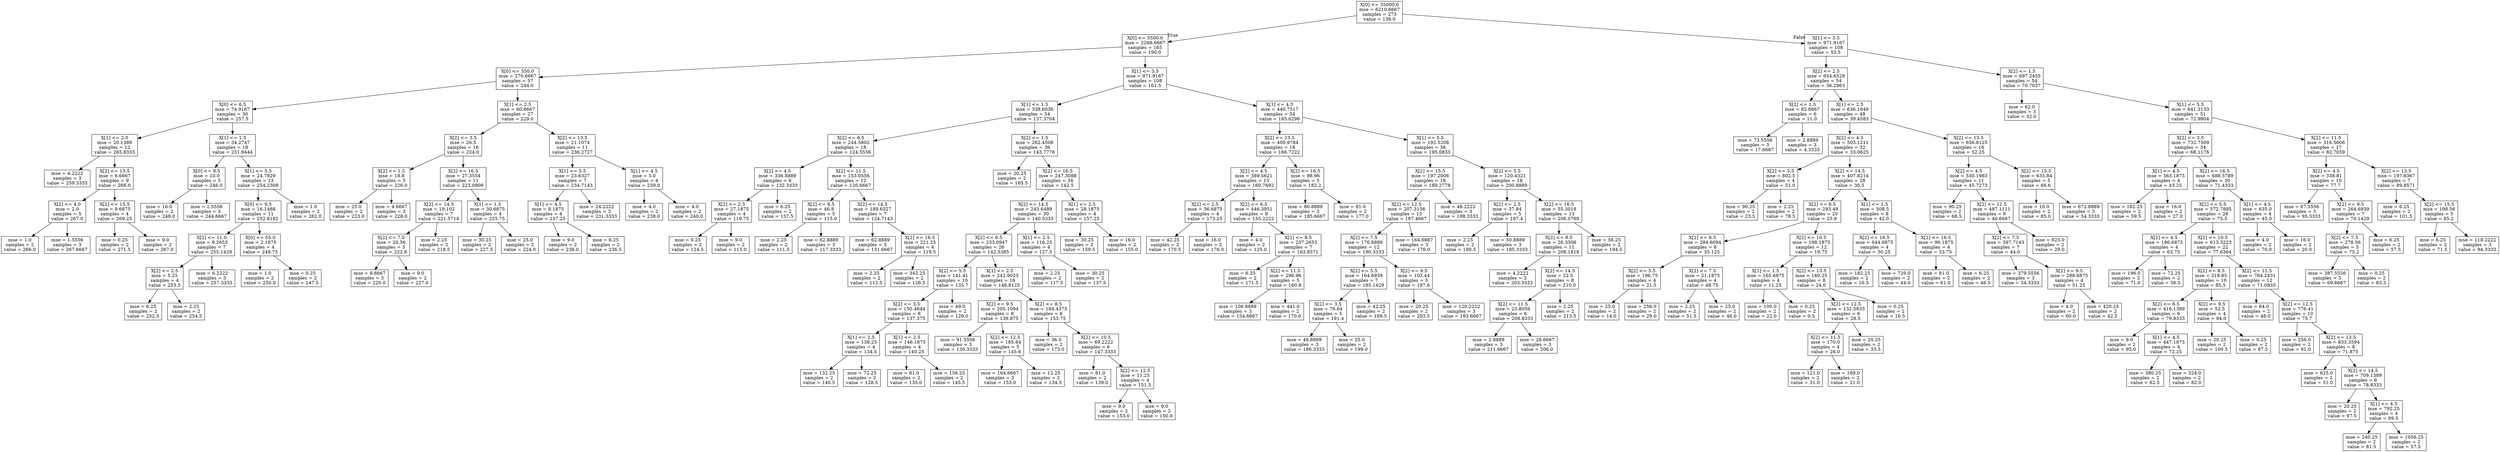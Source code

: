 digraph Tree {
node [shape=box] ;
0 [label="X[0] <= 35000.0\nmse = 6210.6667\nsamples = 273\nvalue = 136.0"] ;
1 [label="X[0] <= 5500.0\nmse = 2268.6667\nsamples = 165\nvalue = 190.0"] ;
0 -> 1 [labeldistance=2.5, labelangle=45, headlabel="True"] ;
2 [label="X[0] <= 550.0\nmse = 270.6667\nsamples = 57\nvalue = 244.0"] ;
1 -> 2 ;
3 [label="X[0] <= 6.5\nmse = 74.9167\nsamples = 30\nvalue = 257.5"] ;
2 -> 3 ;
4 [label="X[1] <= 2.0\nmse = 20.1389\nsamples = 12\nvalue = 265.8333"] ;
3 -> 4 ;
5 [label="mse = 4.2222\nsamples = 3\nvalue = 259.3333"] ;
4 -> 5 ;
6 [label="X[2] <= 13.5\nmse = 6.6667\nsamples = 9\nvalue = 268.0"] ;
4 -> 6 ;
7 [label="X[2] <= 4.0\nmse = 2.0\nsamples = 5\nvalue = 267.0"] ;
6 -> 7 ;
8 [label="mse = 1.0\nsamples = 2\nvalue = 266.0"] ;
7 -> 8 ;
9 [label="mse = 1.5556\nsamples = 3\nvalue = 267.6667"] ;
7 -> 9 ;
10 [label="X[2] <= 15.5\nmse = 9.6875\nsamples = 4\nvalue = 269.25"] ;
6 -> 10 ;
11 [label="mse = 0.25\nsamples = 2\nvalue = 271.5"] ;
10 -> 11 ;
12 [label="mse = 9.0\nsamples = 2\nvalue = 267.0"] ;
10 -> 12 ;
13 [label="X[1] <= 1.5\nmse = 34.2747\nsamples = 18\nvalue = 251.9444"] ;
3 -> 13 ;
14 [label="X[0] <= 9.5\nmse = 10.0\nsamples = 5\nvalue = 246.0"] ;
13 -> 14 ;
15 [label="mse = 16.0\nsamples = 2\nvalue = 248.0"] ;
14 -> 15 ;
16 [label="mse = 1.5556\nsamples = 3\nvalue = 244.6667"] ;
14 -> 16 ;
17 [label="X[1] <= 5.5\nmse = 24.7929\nsamples = 13\nvalue = 254.2308"] ;
13 -> 17 ;
18 [label="X[0] <= 9.5\nmse = 16.1488\nsamples = 11\nvalue = 252.8182"] ;
17 -> 18 ;
19 [label="X[2] <= 11.0\nmse = 9.2653\nsamples = 7\nvalue = 255.1429"] ;
18 -> 19 ;
20 [label="X[2] <= 2.5\nmse = 5.25\nsamples = 4\nvalue = 253.5"] ;
19 -> 20 ;
21 [label="mse = 6.25\nsamples = 2\nvalue = 252.5"] ;
20 -> 21 ;
22 [label="mse = 2.25\nsamples = 2\nvalue = 254.5"] ;
20 -> 22 ;
23 [label="mse = 6.2222\nsamples = 3\nvalue = 257.3333"] ;
19 -> 23 ;
24 [label="X[0] <= 55.0\nmse = 2.1875\nsamples = 4\nvalue = 248.75"] ;
18 -> 24 ;
25 [label="mse = 1.0\nsamples = 2\nvalue = 250.0"] ;
24 -> 25 ;
26 [label="mse = 0.25\nsamples = 2\nvalue = 247.5"] ;
24 -> 26 ;
27 [label="mse = 1.0\nsamples = 2\nvalue = 262.0"] ;
17 -> 27 ;
28 [label="X[1] <= 2.5\nmse = 60.6667\nsamples = 27\nvalue = 229.0"] ;
2 -> 28 ;
29 [label="X[2] <= 3.5\nmse = 26.5\nsamples = 16\nvalue = 224.0"] ;
28 -> 29 ;
30 [label="X[2] <= 1.5\nmse = 18.8\nsamples = 5\nvalue = 226.0"] ;
29 -> 30 ;
31 [label="mse = 25.0\nsamples = 2\nvalue = 223.0"] ;
30 -> 31 ;
32 [label="mse = 4.6667\nsamples = 3\nvalue = 228.0"] ;
30 -> 32 ;
33 [label="X[2] <= 16.5\nmse = 27.3554\nsamples = 11\nvalue = 223.0909"] ;
29 -> 33 ;
34 [label="X[2] <= 14.5\nmse = 19.102\nsamples = 7\nvalue = 221.5714"] ;
33 -> 34 ;
35 [label="X[2] <= 7.0\nmse = 20.56\nsamples = 5\nvalue = 222.8"] ;
34 -> 35 ;
36 [label="mse = 8.6667\nsamples = 3\nvalue = 220.0"] ;
35 -> 36 ;
37 [label="mse = 9.0\nsamples = 2\nvalue = 227.0"] ;
35 -> 37 ;
38 [label="mse = 2.25\nsamples = 2\nvalue = 218.5"] ;
34 -> 38 ;
39 [label="X[1] <= 1.5\nmse = 30.6875\nsamples = 4\nvalue = 225.75"] ;
33 -> 39 ;
40 [label="mse = 30.25\nsamples = 2\nvalue = 227.5"] ;
39 -> 40 ;
41 [label="mse = 25.0\nsamples = 2\nvalue = 224.0"] ;
39 -> 41 ;
42 [label="X[2] <= 13.5\nmse = 21.1074\nsamples = 11\nvalue = 236.2727"] ;
28 -> 42 ;
43 [label="X[1] <= 5.5\nmse = 23.6327\nsamples = 7\nvalue = 234.7143"] ;
42 -> 43 ;
44 [label="X[1] <= 4.5\nmse = 8.1875\nsamples = 4\nvalue = 237.25"] ;
43 -> 44 ;
45 [label="mse = 9.0\nsamples = 2\nvalue = 238.0"] ;
44 -> 45 ;
46 [label="mse = 6.25\nsamples = 2\nvalue = 236.5"] ;
44 -> 46 ;
47 [label="mse = 24.2222\nsamples = 3\nvalue = 231.3333"] ;
43 -> 47 ;
48 [label="X[1] <= 4.5\nmse = 5.0\nsamples = 4\nvalue = 239.0"] ;
42 -> 48 ;
49 [label="mse = 4.0\nsamples = 2\nvalue = 238.0"] ;
48 -> 49 ;
50 [label="mse = 4.0\nsamples = 2\nvalue = 240.0"] ;
48 -> 50 ;
51 [label="X[1] <= 3.5\nmse = 971.9167\nsamples = 108\nvalue = 161.5"] ;
1 -> 51 ;
52 [label="X[1] <= 1.5\nmse = 338.6036\nsamples = 54\nvalue = 137.3704"] ;
51 -> 52 ;
53 [label="X[2] <= 6.5\nmse = 244.5802\nsamples = 18\nvalue = 124.5556"] ;
52 -> 53 ;
54 [label="X[2] <= 4.5\nmse = 336.8889\nsamples = 6\nvalue = 132.3333"] ;
53 -> 54 ;
55 [label="X[2] <= 2.5\nmse = 27.1875\nsamples = 4\nvalue = 119.75"] ;
54 -> 55 ;
56 [label="mse = 0.25\nsamples = 2\nvalue = 124.5"] ;
55 -> 56 ;
57 [label="mse = 9.0\nsamples = 2\nvalue = 115.0"] ;
55 -> 57 ;
58 [label="mse = 6.25\nsamples = 2\nvalue = 157.5"] ;
54 -> 58 ;
59 [label="X[2] <= 11.5\nmse = 153.0556\nsamples = 12\nvalue = 120.6667"] ;
53 -> 59 ;
60 [label="X[2] <= 8.5\nmse = 46.8\nsamples = 5\nvalue = 115.0"] ;
59 -> 60 ;
61 [label="mse = 2.25\nsamples = 2\nvalue = 111.5"] ;
60 -> 61 ;
62 [label="mse = 62.8889\nsamples = 3\nvalue = 117.3333"] ;
60 -> 62 ;
63 [label="X[2] <= 14.5\nmse = 189.6327\nsamples = 7\nvalue = 124.7143"] ;
59 -> 63 ;
64 [label="mse = 62.8889\nsamples = 3\nvalue = 131.6667"] ;
63 -> 64 ;
65 [label="X[2] <= 16.5\nmse = 221.25\nsamples = 4\nvalue = 119.5"] ;
63 -> 65 ;
66 [label="mse = 2.25\nsamples = 2\nvalue = 112.5"] ;
65 -> 66 ;
67 [label="mse = 342.25\nsamples = 2\nvalue = 126.5"] ;
65 -> 67 ;
68 [label="X[2] <= 1.5\nmse = 262.4506\nsamples = 36\nvalue = 143.7778"] ;
52 -> 68 ;
69 [label="mse = 20.25\nsamples = 2\nvalue = 165.5"] ;
68 -> 69 ;
70 [label="X[2] <= 16.5\nmse = 247.3088\nsamples = 34\nvalue = 142.5"] ;
68 -> 70 ;
71 [label="X[2] <= 14.5\nmse = 243.6489\nsamples = 30\nvalue = 140.5333"] ;
70 -> 71 ;
72 [label="X[2] <= 6.5\nmse = 233.0947\nsamples = 26\nvalue = 142.5385"] ;
71 -> 72 ;
73 [label="X[2] <= 5.5\nmse = 141.41\nsamples = 10\nvalue = 135.7"] ;
72 -> 73 ;
74 [label="X[2] <= 3.5\nmse = 150.4844\nsamples = 8\nvalue = 137.375"] ;
73 -> 74 ;
75 [label="X[1] <= 2.5\nmse = 138.25\nsamples = 4\nvalue = 134.5"] ;
74 -> 75 ;
76 [label="mse = 132.25\nsamples = 2\nvalue = 140.5"] ;
75 -> 76 ;
77 [label="mse = 72.25\nsamples = 2\nvalue = 128.5"] ;
75 -> 77 ;
78 [label="X[1] <= 2.5\nmse = 146.1875\nsamples = 4\nvalue = 140.25"] ;
74 -> 78 ;
79 [label="mse = 81.0\nsamples = 2\nvalue = 135.0"] ;
78 -> 79 ;
80 [label="mse = 156.25\nsamples = 2\nvalue = 145.5"] ;
78 -> 80 ;
81 [label="mse = 49.0\nsamples = 2\nvalue = 129.0"] ;
73 -> 81 ;
82 [label="X[1] <= 2.5\nmse = 242.9023\nsamples = 16\nvalue = 146.8125"] ;
72 -> 82 ;
83 [label="X[2] <= 9.5\nmse = 205.1094\nsamples = 8\nvalue = 139.875"] ;
82 -> 83 ;
84 [label="mse = 91.5556\nsamples = 3\nvalue = 130.3333"] ;
83 -> 84 ;
85 [label="X[2] <= 12.5\nmse = 185.84\nsamples = 5\nvalue = 145.6"] ;
83 -> 85 ;
86 [label="mse = 164.6667\nsamples = 3\nvalue = 153.0"] ;
85 -> 86 ;
87 [label="mse = 12.25\nsamples = 2\nvalue = 134.5"] ;
85 -> 87 ;
88 [label="X[2] <= 8.5\nmse = 184.4375\nsamples = 8\nvalue = 153.75"] ;
82 -> 88 ;
89 [label="mse = 36.0\nsamples = 2\nvalue = 173.0"] ;
88 -> 89 ;
90 [label="X[2] <= 10.5\nmse = 69.2222\nsamples = 6\nvalue = 147.3333"] ;
88 -> 90 ;
91 [label="mse = 81.0\nsamples = 2\nvalue = 139.0"] ;
90 -> 91 ;
92 [label="X[2] <= 12.5\nmse = 11.25\nsamples = 4\nvalue = 151.5"] ;
90 -> 92 ;
93 [label="mse = 9.0\nsamples = 2\nvalue = 153.0"] ;
92 -> 93 ;
94 [label="mse = 9.0\nsamples = 2\nvalue = 150.0"] ;
92 -> 94 ;
95 [label="X[1] <= 2.5\nmse = 116.25\nsamples = 4\nvalue = 127.5"] ;
71 -> 95 ;
96 [label="mse = 2.25\nsamples = 2\nvalue = 117.5"] ;
95 -> 96 ;
97 [label="mse = 30.25\nsamples = 2\nvalue = 137.5"] ;
95 -> 97 ;
98 [label="X[1] <= 2.5\nmse = 28.1875\nsamples = 4\nvalue = 157.25"] ;
70 -> 98 ;
99 [label="mse = 30.25\nsamples = 2\nvalue = 159.5"] ;
98 -> 99 ;
100 [label="mse = 16.0\nsamples = 2\nvalue = 155.0"] ;
98 -> 100 ;
101 [label="X[1] <= 4.5\nmse = 440.7517\nsamples = 54\nvalue = 185.6296"] ;
51 -> 101 ;
102 [label="X[2] <= 13.5\nmse = 400.9784\nsamples = 18\nvalue = 166.7222"] ;
101 -> 102 ;
103 [label="X[2] <= 4.5\nmse = 389.5621\nsamples = 13\nvalue = 160.7692"] ;
102 -> 103 ;
104 [label="X[2] <= 2.5\nmse = 36.6875\nsamples = 4\nvalue = 173.25"] ;
103 -> 104 ;
105 [label="mse = 42.25\nsamples = 2\nvalue = 170.5"] ;
104 -> 105 ;
106 [label="mse = 16.0\nsamples = 2\nvalue = 176.0"] ;
104 -> 106 ;
107 [label="X[2] <= 6.5\nmse = 446.3951\nsamples = 9\nvalue = 155.2222"] ;
103 -> 107 ;
108 [label="mse = 4.0\nsamples = 2\nvalue = 125.0"] ;
107 -> 108 ;
109 [label="X[2] <= 8.5\nmse = 237.2653\nsamples = 7\nvalue = 163.8571"] ;
107 -> 109 ;
110 [label="mse = 6.25\nsamples = 2\nvalue = 171.5"] ;
109 -> 110 ;
111 [label="X[2] <= 11.5\nmse = 296.96\nsamples = 5\nvalue = 160.8"] ;
109 -> 111 ;
112 [label="mse = 106.8889\nsamples = 3\nvalue = 154.6667"] ;
111 -> 112 ;
113 [label="mse = 441.0\nsamples = 2\nvalue = 170.0"] ;
111 -> 113 ;
114 [label="X[2] <= 16.5\nmse = 98.96\nsamples = 5\nvalue = 182.2"] ;
102 -> 114 ;
115 [label="mse = 80.8889\nsamples = 3\nvalue = 185.6667"] ;
114 -> 115 ;
116 [label="mse = 81.0\nsamples = 2\nvalue = 177.0"] ;
114 -> 116 ;
117 [label="X[1] <= 5.5\nmse = 192.5208\nsamples = 36\nvalue = 195.0833"] ;
101 -> 117 ;
118 [label="X[2] <= 15.5\nmse = 197.2006\nsamples = 18\nvalue = 189.2778"] ;
117 -> 118 ;
119 [label="X[2] <= 12.5\nmse = 207.3156\nsamples = 15\nvalue = 187.4667"] ;
118 -> 119 ;
120 [label="X[2] <= 7.5\nmse = 176.8889\nsamples = 12\nvalue = 190.3333"] ;
119 -> 120 ;
121 [label="X[2] <= 5.5\nmse = 164.6939\nsamples = 7\nvalue = 185.1429"] ;
120 -> 121 ;
122 [label="X[2] <= 3.5\nmse = 76.64\nsamples = 5\nvalue = 191.4"] ;
121 -> 122 ;
123 [label="mse = 46.8889\nsamples = 3\nvalue = 186.3333"] ;
122 -> 123 ;
124 [label="mse = 25.0\nsamples = 2\nvalue = 199.0"] ;
122 -> 124 ;
125 [label="mse = 42.25\nsamples = 2\nvalue = 169.5"] ;
121 -> 125 ;
126 [label="X[2] <= 9.5\nmse = 103.44\nsamples = 5\nvalue = 197.6"] ;
120 -> 126 ;
127 [label="mse = 20.25\nsamples = 2\nvalue = 203.5"] ;
126 -> 127 ;
128 [label="mse = 120.2222\nsamples = 3\nvalue = 193.6667"] ;
126 -> 128 ;
129 [label="mse = 164.6667\nsamples = 3\nvalue = 176.0"] ;
119 -> 129 ;
130 [label="mse = 48.2222\nsamples = 3\nvalue = 198.3333"] ;
118 -> 130 ;
131 [label="X[2] <= 5.5\nmse = 120.4321\nsamples = 18\nvalue = 200.8889"] ;
117 -> 131 ;
132 [label="X[2] <= 2.5\nmse = 37.84\nsamples = 5\nvalue = 187.4"] ;
131 -> 132 ;
133 [label="mse = 2.25\nsamples = 2\nvalue = 190.5"] ;
132 -> 133 ;
134 [label="mse = 50.8889\nsamples = 3\nvalue = 185.3333"] ;
132 -> 134 ;
135 [label="X[2] <= 16.5\nmse = 55.3018\nsamples = 13\nvalue = 206.0769"] ;
131 -> 135 ;
136 [label="X[2] <= 8.5\nmse = 26.3306\nsamples = 11\nvalue = 208.1818"] ;
135 -> 136 ;
137 [label="mse = 4.2222\nsamples = 3\nvalue = 203.3333"] ;
136 -> 137 ;
138 [label="X[2] <= 14.5\nmse = 22.5\nsamples = 8\nvalue = 210.0"] ;
136 -> 138 ;
139 [label="X[2] <= 11.5\nmse = 23.8056\nsamples = 6\nvalue = 208.8333"] ;
138 -> 139 ;
140 [label="mse = 2.8889\nsamples = 3\nvalue = 211.6667"] ;
139 -> 140 ;
141 [label="mse = 28.6667\nsamples = 3\nvalue = 206.0"] ;
139 -> 141 ;
142 [label="mse = 2.25\nsamples = 2\nvalue = 213.5"] ;
138 -> 142 ;
143 [label="mse = 56.25\nsamples = 2\nvalue = 194.5"] ;
135 -> 143 ;
144 [label="X[1] <= 3.5\nmse = 971.9167\nsamples = 108\nvalue = 53.5"] ;
0 -> 144 [labeldistance=2.5, labelangle=-45, headlabel="False"] ;
145 [label="X[2] <= 2.5\nmse = 654.6529\nsamples = 54\nvalue = 36.2963"] ;
144 -> 145 ;
146 [label="X[2] <= 1.5\nmse = 82.6667\nsamples = 6\nvalue = 11.0"] ;
145 -> 146 ;
147 [label="mse = 73.5556\nsamples = 3\nvalue = 17.6667"] ;
146 -> 147 ;
148 [label="mse = 2.8889\nsamples = 3\nvalue = 4.3333"] ;
146 -> 148 ;
149 [label="X[1] <= 2.5\nmse = 636.1649\nsamples = 48\nvalue = 39.4583"] ;
145 -> 149 ;
150 [label="X[2] <= 4.5\nmse = 503.1211\nsamples = 32\nvalue = 33.0625"] ;
149 -> 150 ;
151 [label="X[2] <= 3.5\nmse = 802.5\nsamples = 4\nvalue = 51.0"] ;
150 -> 151 ;
152 [label="mse = 90.25\nsamples = 2\nvalue = 23.5"] ;
151 -> 152 ;
153 [label="mse = 2.25\nsamples = 2\nvalue = 78.5"] ;
151 -> 153 ;
154 [label="X[2] <= 14.5\nmse = 407.8214\nsamples = 28\nvalue = 30.5"] ;
150 -> 154 ;
155 [label="X[2] <= 8.5\nmse = 293.49\nsamples = 20\nvalue = 25.9"] ;
154 -> 155 ;
156 [label="X[2] <= 6.5\nmse = 294.6094\nsamples = 8\nvalue = 35.125"] ;
155 -> 156 ;
157 [label="X[2] <= 5.5\nmse = 196.75\nsamples = 4\nvalue = 21.5"] ;
156 -> 157 ;
158 [label="mse = 25.0\nsamples = 2\nvalue = 14.0"] ;
157 -> 158 ;
159 [label="mse = 256.0\nsamples = 2\nvalue = 29.0"] ;
157 -> 159 ;
160 [label="X[2] <= 7.5\nmse = 21.1875\nsamples = 4\nvalue = 48.75"] ;
156 -> 160 ;
161 [label="mse = 2.25\nsamples = 2\nvalue = 51.5"] ;
160 -> 161 ;
162 [label="mse = 25.0\nsamples = 2\nvalue = 46.0"] ;
160 -> 162 ;
163 [label="X[2] <= 10.5\nmse = 198.1875\nsamples = 12\nvalue = 19.75"] ;
155 -> 163 ;
164 [label="X[1] <= 1.5\nmse = 165.6875\nsamples = 4\nvalue = 11.25"] ;
163 -> 164 ;
165 [label="mse = 100.0\nsamples = 2\nvalue = 22.0"] ;
164 -> 165 ;
166 [label="mse = 0.25\nsamples = 2\nvalue = 0.5"] ;
164 -> 166 ;
167 [label="X[2] <= 13.5\nmse = 160.25\nsamples = 8\nvalue = 24.0"] ;
163 -> 167 ;
168 [label="X[2] <= 12.5\nmse = 132.5833\nsamples = 6\nvalue = 28.5"] ;
167 -> 168 ;
169 [label="X[2] <= 11.5\nmse = 170.0\nsamples = 4\nvalue = 26.0"] ;
168 -> 169 ;
170 [label="mse = 121.0\nsamples = 2\nvalue = 31.0"] ;
169 -> 170 ;
171 [label="mse = 169.0\nsamples = 2\nvalue = 21.0"] ;
169 -> 171 ;
172 [label="mse = 20.25\nsamples = 2\nvalue = 33.5"] ;
168 -> 172 ;
173 [label="mse = 0.25\nsamples = 2\nvalue = 10.5"] ;
167 -> 173 ;
174 [label="X[1] <= 1.5\nmse = 508.5\nsamples = 8\nvalue = 42.0"] ;
154 -> 174 ;
175 [label="X[2] <= 16.5\nmse = 644.6875\nsamples = 4\nvalue = 30.25"] ;
174 -> 175 ;
176 [label="mse = 182.25\nsamples = 2\nvalue = 16.5"] ;
175 -> 176 ;
177 [label="mse = 729.0\nsamples = 2\nvalue = 44.0"] ;
175 -> 177 ;
178 [label="X[2] <= 16.5\nmse = 96.1875\nsamples = 4\nvalue = 53.75"] ;
174 -> 178 ;
179 [label="mse = 81.0\nsamples = 2\nvalue = 61.0"] ;
178 -> 179 ;
180 [label="mse = 6.25\nsamples = 2\nvalue = 46.5"] ;
178 -> 180 ;
181 [label="X[2] <= 13.5\nmse = 656.8125\nsamples = 16\nvalue = 52.25"] ;
149 -> 181 ;
182 [label="X[2] <= 4.5\nmse = 530.1983\nsamples = 11\nvalue = 45.7273"] ;
181 -> 182 ;
183 [label="mse = 90.25\nsamples = 2\nvalue = 68.5"] ;
182 -> 183 ;
184 [label="X[2] <= 11.5\nmse = 487.1111\nsamples = 9\nvalue = 40.6667"] ;
182 -> 184 ;
185 [label="X[2] <= 7.5\nmse = 397.7143\nsamples = 7\nvalue = 44.0"] ;
184 -> 185 ;
186 [label="mse = 379.5556\nsamples = 3\nvalue = 34.3333"] ;
185 -> 186 ;
187 [label="X[2] <= 9.5\nmse = 288.6875\nsamples = 4\nvalue = 51.25"] ;
185 -> 187 ;
188 [label="mse = 4.0\nsamples = 2\nvalue = 60.0"] ;
187 -> 188 ;
189 [label="mse = 420.25\nsamples = 2\nvalue = 42.5"] ;
187 -> 189 ;
190 [label="mse = 625.0\nsamples = 2\nvalue = 29.0"] ;
184 -> 190 ;
191 [label="X[2] <= 15.5\nmse = 635.84\nsamples = 5\nvalue = 66.6"] ;
181 -> 191 ;
192 [label="mse = 16.0\nsamples = 2\nvalue = 85.0"] ;
191 -> 192 ;
193 [label="mse = 672.8889\nsamples = 3\nvalue = 54.3333"] ;
191 -> 193 ;
194 [label="X[2] <= 1.5\nmse = 697.2455\nsamples = 54\nvalue = 70.7037"] ;
144 -> 194 ;
195 [label="mse = 62.0\nsamples = 3\nvalue = 32.0"] ;
194 -> 195 ;
196 [label="X[1] <= 5.5\nmse = 641.3133\nsamples = 51\nvalue = 72.9804"] ;
194 -> 196 ;
197 [label="X[2] <= 3.5\nmse = 732.7509\nsamples = 34\nvalue = 68.1176"] ;
196 -> 197 ;
198 [label="X[1] <= 4.5\nmse = 363.1875\nsamples = 4\nvalue = 43.25"] ;
197 -> 198 ;
199 [label="mse = 182.25\nsamples = 2\nvalue = 59.5"] ;
198 -> 199 ;
200 [label="mse = 16.0\nsamples = 2\nvalue = 27.0"] ;
198 -> 200 ;
201 [label="X[2] <= 16.5\nmse = 688.5789\nsamples = 30\nvalue = 71.4333"] ;
197 -> 201 ;
202 [label="X[2] <= 5.5\nmse = 572.7885\nsamples = 26\nvalue = 75.5"] ;
201 -> 202 ;
203 [label="X[2] <= 4.5\nmse = 186.6875\nsamples = 4\nvalue = 63.75"] ;
202 -> 203 ;
204 [label="mse = 196.0\nsamples = 2\nvalue = 71.0"] ;
203 -> 204 ;
205 [label="mse = 72.25\nsamples = 2\nvalue = 56.5"] ;
203 -> 205 ;
206 [label="X[2] <= 10.5\nmse = 613.3223\nsamples = 22\nvalue = 77.6364"] ;
202 -> 206 ;
207 [label="X[2] <= 8.5\nmse = 318.85\nsamples = 10\nvalue = 85.5"] ;
206 -> 207 ;
208 [label="X[2] <= 6.5\nmse = 416.1389\nsamples = 6\nvalue = 79.8333"] ;
207 -> 208 ;
209 [label="mse = 9.0\nsamples = 2\nvalue = 95.0"] ;
208 -> 209 ;
210 [label="X[1] <= 4.5\nmse = 447.1875\nsamples = 4\nvalue = 72.25"] ;
208 -> 210 ;
211 [label="mse = 380.25\nsamples = 2\nvalue = 62.5"] ;
210 -> 211 ;
212 [label="mse = 324.0\nsamples = 2\nvalue = 82.0"] ;
210 -> 212 ;
213 [label="X[2] <= 9.5\nmse = 52.5\nsamples = 4\nvalue = 94.0"] ;
207 -> 213 ;
214 [label="mse = 20.25\nsamples = 2\nvalue = 100.5"] ;
213 -> 214 ;
215 [label="mse = 0.25\nsamples = 2\nvalue = 87.5"] ;
213 -> 215 ;
216 [label="X[2] <= 11.5\nmse = 764.2431\nsamples = 12\nvalue = 71.0833"] ;
206 -> 216 ;
217 [label="mse = 64.0\nsamples = 2\nvalue = 48.0"] ;
216 -> 217 ;
218 [label="X[2] <= 12.5\nmse = 776.41\nsamples = 10\nvalue = 75.7"] ;
216 -> 218 ;
219 [label="mse = 256.0\nsamples = 2\nvalue = 91.0"] ;
218 -> 219 ;
220 [label="X[2] <= 13.5\nmse = 833.3594\nsamples = 8\nvalue = 71.875"] ;
218 -> 220 ;
221 [label="mse = 625.0\nsamples = 2\nvalue = 51.0"] ;
220 -> 221 ;
222 [label="X[2] <= 14.5\nmse = 709.1389\nsamples = 6\nvalue = 78.8333"] ;
220 -> 222 ;
223 [label="mse = 20.25\nsamples = 2\nvalue = 97.5"] ;
222 -> 223 ;
224 [label="X[1] <= 4.5\nmse = 792.25\nsamples = 4\nvalue = 69.5"] ;
222 -> 224 ;
225 [label="mse = 240.25\nsamples = 2\nvalue = 81.5"] ;
224 -> 225 ;
226 [label="mse = 1056.25\nsamples = 2\nvalue = 57.5"] ;
224 -> 226 ;
227 [label="X[1] <= 4.5\nmse = 635.0\nsamples = 4\nvalue = 45.0"] ;
201 -> 227 ;
228 [label="mse = 4.0\nsamples = 2\nvalue = 70.0"] ;
227 -> 228 ;
229 [label="mse = 16.0\nsamples = 2\nvalue = 20.0"] ;
227 -> 229 ;
230 [label="X[2] <= 11.5\nmse = 316.5606\nsamples = 17\nvalue = 82.7059"] ;
196 -> 230 ;
231 [label="X[2] <= 4.5\nmse = 338.81\nsamples = 10\nvalue = 77.7"] ;
230 -> 231 ;
232 [label="mse = 67.5556\nsamples = 3\nvalue = 95.3333"] ;
231 -> 232 ;
233 [label="X[2] <= 9.5\nmse = 264.6939\nsamples = 7\nvalue = 70.1429"] ;
231 -> 233 ;
234 [label="X[2] <= 7.5\nmse = 278.56\nsamples = 5\nvalue = 75.2"] ;
233 -> 234 ;
235 [label="mse = 387.5556\nsamples = 3\nvalue = 69.6667"] ;
234 -> 235 ;
236 [label="mse = 0.25\nsamples = 2\nvalue = 83.5"] ;
234 -> 236 ;
237 [label="mse = 6.25\nsamples = 2\nvalue = 57.5"] ;
233 -> 237 ;
238 [label="X[2] <= 13.5\nmse = 197.8367\nsamples = 7\nvalue = 89.8571"] ;
230 -> 238 ;
239 [label="mse = 6.25\nsamples = 2\nvalue = 101.5"] ;
238 -> 239 ;
240 [label="X[2] <= 15.5\nmse = 198.56\nsamples = 5\nvalue = 85.2"] ;
238 -> 240 ;
241 [label="mse = 6.25\nsamples = 2\nvalue = 71.5"] ;
240 -> 241 ;
242 [label="mse = 118.2222\nsamples = 3\nvalue = 94.3333"] ;
240 -> 242 ;
}